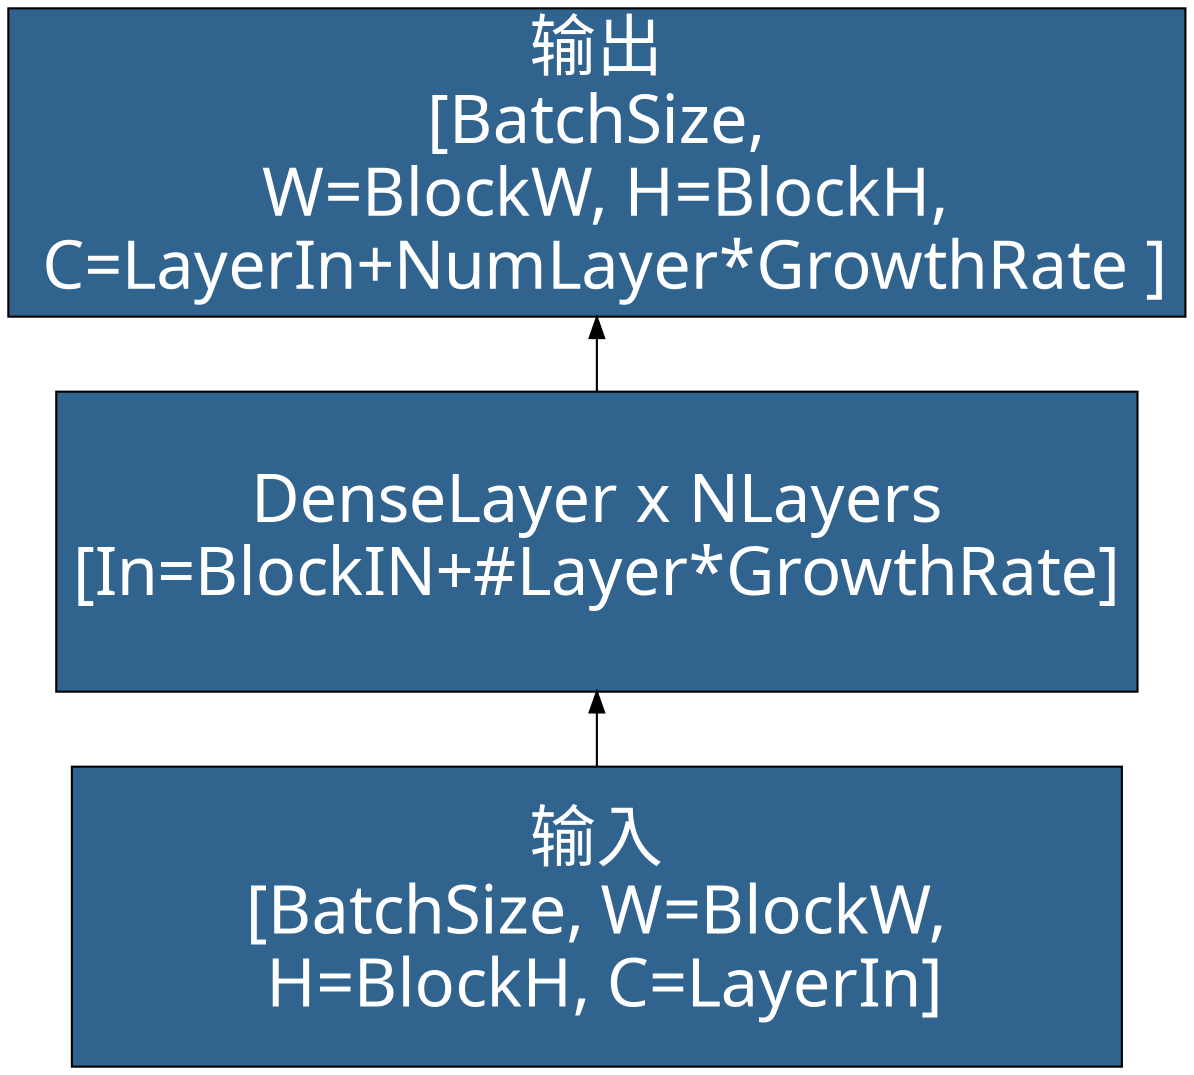 digraph DenseBlock {
	rankdir=BT
    node [
		style=filled, 
		color=Black
		fontcolor=White, 
		fillcolor="#30638e", 
		fontname="SimHei",
		fontsize=32,
		width=7, height=2,
		shape="box",
	]
    inp [label="输入\n[BatchSize, W=BlockW,\n H=BlockH, C=LayerIn]"]
	DenseLayers [label="DenseLayer x NLayers\n[In=BlockIN+#Layer*GrowthRate]"]
	oup [label="输出\n[BatchSize,\n W=BlockW, H=BlockH,\n C=LayerIn+NumLayer*GrowthRate ]"]

	inp -> DenseLayers -> oup

}